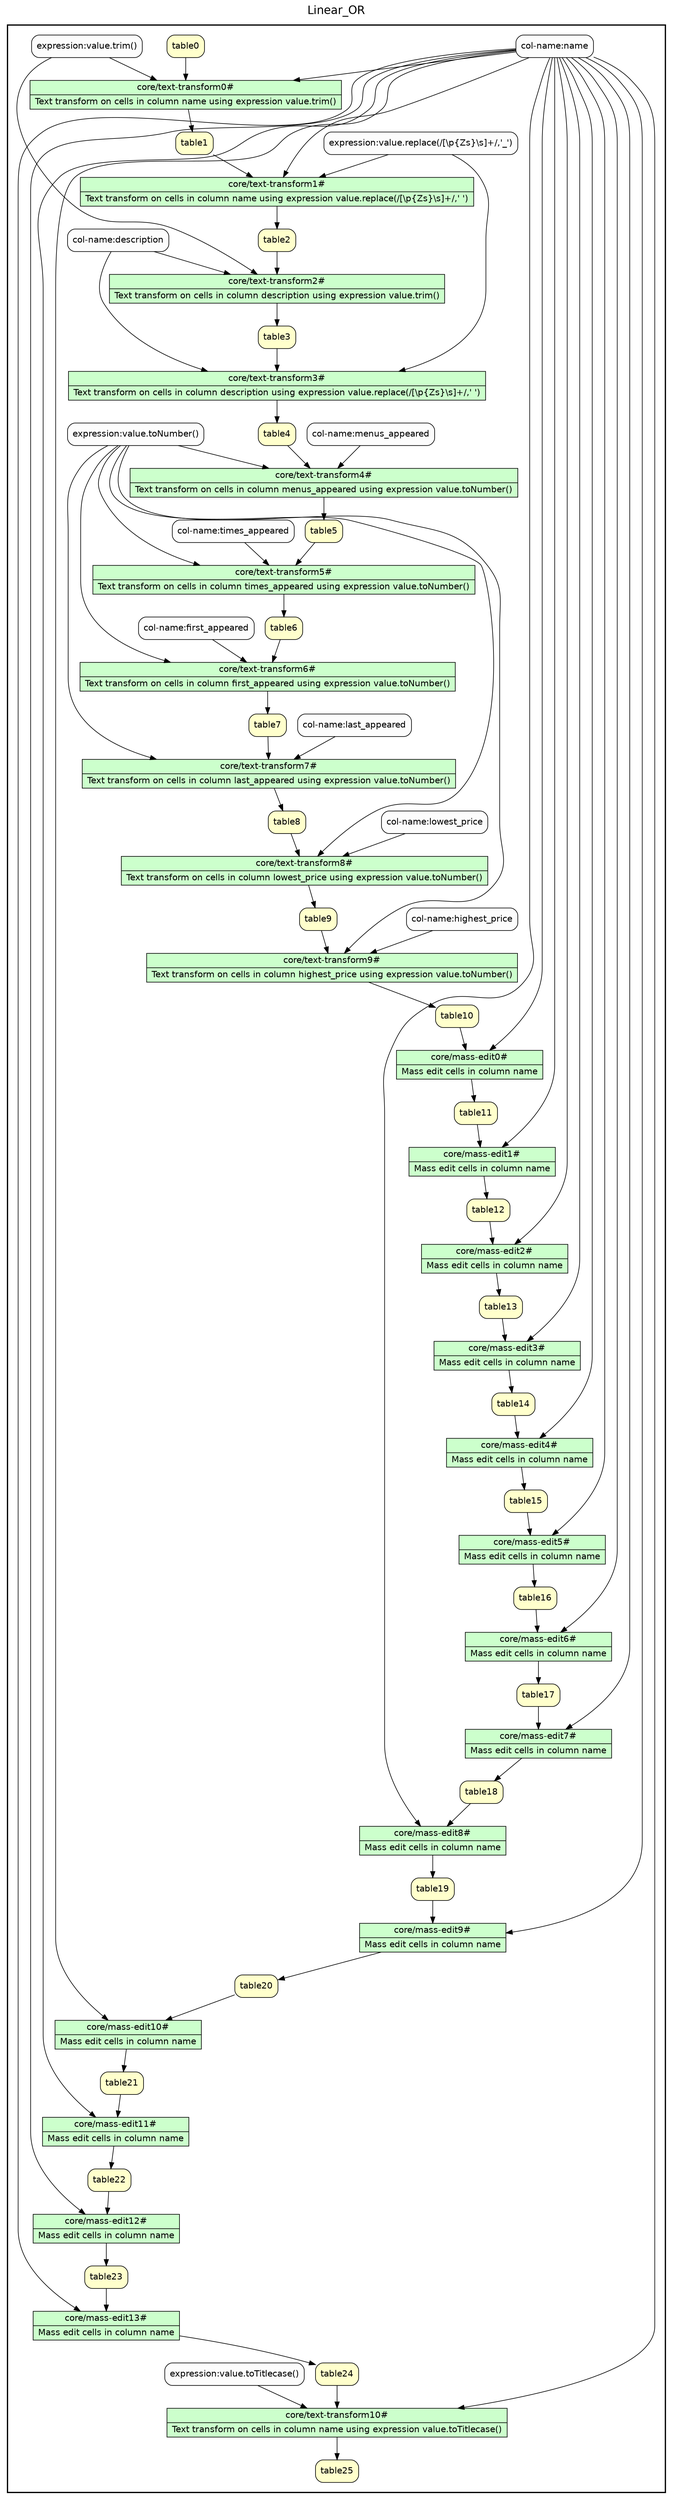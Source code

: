 
/* Start of top-level graph */
digraph Workflow {
rankdir=TB

/* Title for graph */
fontname=Helvetica; fontsize=18; labelloc=t
label=Linear_OR

/* Start of double cluster for drawing box around nodes in workflow */
subgraph cluster_workflow_box_outer { label=""; color=black; penwidth=2
subgraph cluster_workflow_box_inner { label=""; penwidth=0

/* Style for nodes representing atomic programs in workflow */
node[shape=box style=filled fillcolor="#CCFFCC" peripheries=1 fontname=Helvetica]

/* Nodes representing atomic programs in workflow */
"core/text-transform0#" [shape=record rankdir=LR label="{<f0> core/text-transform0# |<f1> Text transform on cells in column name using expression value.trim()}"];
"core/text-transform1#" [shape=record rankdir=LR label="{<f0> core/text-transform1# |<f1> Text transform on cells in column name using expression value.replace(/[\\p\{Zs\}\\s]+/,' ')}"];
"core/text-transform2#" [shape=record rankdir=LR label="{<f0> core/text-transform2# |<f1> Text transform on cells in column description using expression value.trim()}"];
"core/text-transform3#" [shape=record rankdir=LR label="{<f0> core/text-transform3# |<f1> Text transform on cells in column description using expression value.replace(/[\\p\{Zs\}\\s]+/,' ')}"];
"core/text-transform4#" [shape=record rankdir=LR label="{<f0> core/text-transform4# |<f1> Text transform on cells in column menus_appeared using expression value.toNumber()}"];
"core/text-transform5#" [shape=record rankdir=LR label="{<f0> core/text-transform5# |<f1> Text transform on cells in column times_appeared using expression value.toNumber()}"];
"core/text-transform6#" [shape=record rankdir=LR label="{<f0> core/text-transform6# |<f1> Text transform on cells in column first_appeared using expression value.toNumber()}"];
"core/text-transform7#" [shape=record rankdir=LR label="{<f0> core/text-transform7# |<f1> Text transform on cells in column last_appeared using expression value.toNumber()}"];
"core/text-transform8#" [shape=record rankdir=LR label="{<f0> core/text-transform8# |<f1> Text transform on cells in column lowest_price using expression value.toNumber()}"];
"core/text-transform9#" [shape=record rankdir=LR label="{<f0> core/text-transform9# |<f1> Text transform on cells in column highest_price using expression value.toNumber()}"];
"core/mass-edit0#" [shape=record rankdir=LR label="{<f0> core/mass-edit0# |<f1> Mass edit cells in column name}"];
"core/mass-edit1#" [shape=record rankdir=LR label="{<f0> core/mass-edit1# |<f1> Mass edit cells in column name}"];
"core/mass-edit2#" [shape=record rankdir=LR label="{<f0> core/mass-edit2# |<f1> Mass edit cells in column name}"];
"core/mass-edit3#" [shape=record rankdir=LR label="{<f0> core/mass-edit3# |<f1> Mass edit cells in column name}"];
"core/mass-edit4#" [shape=record rankdir=LR label="{<f0> core/mass-edit4# |<f1> Mass edit cells in column name}"];
"core/mass-edit5#" [shape=record rankdir=LR label="{<f0> core/mass-edit5# |<f1> Mass edit cells in column name}"];
"core/mass-edit6#" [shape=record rankdir=LR label="{<f0> core/mass-edit6# |<f1> Mass edit cells in column name}"];
"core/mass-edit7#" [shape=record rankdir=LR label="{<f0> core/mass-edit7# |<f1> Mass edit cells in column name}"];
"core/mass-edit8#" [shape=record rankdir=LR label="{<f0> core/mass-edit8# |<f1> Mass edit cells in column name}"];
"core/mass-edit9#" [shape=record rankdir=LR label="{<f0> core/mass-edit9# |<f1> Mass edit cells in column name}"];
"core/mass-edit10#" [shape=record rankdir=LR label="{<f0> core/mass-edit10# |<f1> Mass edit cells in column name}"];
"core/mass-edit11#" [shape=record rankdir=LR label="{<f0> core/mass-edit11# |<f1> Mass edit cells in column name}"];
"core/mass-edit12#" [shape=record rankdir=LR label="{<f0> core/mass-edit12# |<f1> Mass edit cells in column name}"];
"core/mass-edit13#" [shape=record rankdir=LR label="{<f0> core/mass-edit13# |<f1> Mass edit cells in column name}"];
"core/text-transform10#" [shape=record rankdir=LR label="{<f0> core/text-transform10# |<f1> Text transform on cells in column name using expression value.toTitlecase()}"];

/* Style for nodes representing non-parameter data channels in workflow */
node[shape=box style="rounded,filled" fillcolor="#FFFFCC" peripheries=1 fontname=Helvetica]

/* Nodes for non-parameter data channels in workflow */
table25
table0
table1
table2
table3
table4
table5
table6
table7
table8
table9
table10
table11
table12
table13
table14
table15
table16
table17
table18
table19
table20
table21
table22
table23
table24

/* Style for nodes representing parameter channels in workflow */
node[shape=box style="rounded,filled" fillcolor="#FCFCFC" peripheries=1 fontname=Helvetica]

/* Nodes representing parameter channels in workflow */
"col-name:name"
"expression:value.trim()"
"expression:value.replace(/[\\p{Zs}\\s]+/,'_')"
"col-name:description"
"col-name:menus_appeared"
"expression:value.toNumber()"
"col-name:times_appeared"
"col-name:first_appeared"
"col-name:last_appeared"
"col-name:lowest_price"
"col-name:highest_price"
"expression:value.toTitlecase()"

/* Edges representing connections between programs and channels */
"core/text-transform0#" -> table1
"col-name:name" -> "core/text-transform0#"
"expression:value.trim()" -> "core/text-transform0#"
table0 -> "core/text-transform0#"
"core/text-transform1#" -> table2
"col-name:name" -> "core/text-transform1#"
"expression:value.replace(/[\\p{Zs}\\s]+/,'_')" -> "core/text-transform1#"
table1 -> "core/text-transform1#"
"core/text-transform2#" -> table3
"col-name:description" -> "core/text-transform2#"
"expression:value.trim()" -> "core/text-transform2#"
table2 -> "core/text-transform2#"
"core/text-transform3#" -> table4
"col-name:description" -> "core/text-transform3#"
"expression:value.replace(/[\\p{Zs}\\s]+/,'_')" -> "core/text-transform3#"
table3 -> "core/text-transform3#"
"core/text-transform4#" -> table5
"col-name:menus_appeared" -> "core/text-transform4#"
"expression:value.toNumber()" -> "core/text-transform4#"
table4 -> "core/text-transform4#"
"core/text-transform5#" -> table6
"col-name:times_appeared" -> "core/text-transform5#"
"expression:value.toNumber()" -> "core/text-transform5#"
table5 -> "core/text-transform5#"
"core/text-transform6#" -> table7
"col-name:first_appeared" -> "core/text-transform6#"
"expression:value.toNumber()" -> "core/text-transform6#"
table6 -> "core/text-transform6#"
"core/text-transform7#" -> table8
"col-name:last_appeared" -> "core/text-transform7#"
"expression:value.toNumber()" -> "core/text-transform7#"
table7 -> "core/text-transform7#"
"core/text-transform8#" -> table9
"col-name:lowest_price" -> "core/text-transform8#"
"expression:value.toNumber()" -> "core/text-transform8#"
table8 -> "core/text-transform8#"
"core/text-transform9#" -> table10
"col-name:highest_price" -> "core/text-transform9#"
"expression:value.toNumber()" -> "core/text-transform9#"
table9 -> "core/text-transform9#"
"core/mass-edit0#" -> table11
"col-name:name" -> "core/mass-edit0#"
table10 -> "core/mass-edit0#"
"core/mass-edit1#" -> table12
"col-name:name" -> "core/mass-edit1#"
table11 -> "core/mass-edit1#"
"core/mass-edit2#" -> table13
"col-name:name" -> "core/mass-edit2#"
table12 -> "core/mass-edit2#"
"core/mass-edit3#" -> table14
"col-name:name" -> "core/mass-edit3#"
table13 -> "core/mass-edit3#"
"core/mass-edit4#" -> table15
"col-name:name" -> "core/mass-edit4#"
table14 -> "core/mass-edit4#"
"core/mass-edit5#" -> table16
"col-name:name" -> "core/mass-edit5#"
table15 -> "core/mass-edit5#"
"core/mass-edit6#" -> table17
"col-name:name" -> "core/mass-edit6#"
table16 -> "core/mass-edit6#"
"core/mass-edit7#" -> table18
"col-name:name" -> "core/mass-edit7#"
table17 -> "core/mass-edit7#"
"core/mass-edit8#" -> table19
"col-name:name" -> "core/mass-edit8#"
table18 -> "core/mass-edit8#"
"core/mass-edit9#" -> table20
"col-name:name" -> "core/mass-edit9#"
table19 -> "core/mass-edit9#"
"core/mass-edit10#" -> table21
"col-name:name" -> "core/mass-edit10#"
table20 -> "core/mass-edit10#"
"core/mass-edit11#" -> table22
"col-name:name" -> "core/mass-edit11#"
table21 -> "core/mass-edit11#"
"core/mass-edit12#" -> table23
"col-name:name" -> "core/mass-edit12#"
table22 -> "core/mass-edit12#"
"core/mass-edit13#" -> table24
"col-name:name" -> "core/mass-edit13#"
table23 -> "core/mass-edit13#"
"core/text-transform10#" -> table25
"col-name:name" -> "core/text-transform10#"
"expression:value.toTitlecase()" -> "core/text-transform10#"
table24 -> "core/text-transform10#"

/* End of double cluster for drawing box around nodes in workflow */
}}

/* End of top-level graph */
}
